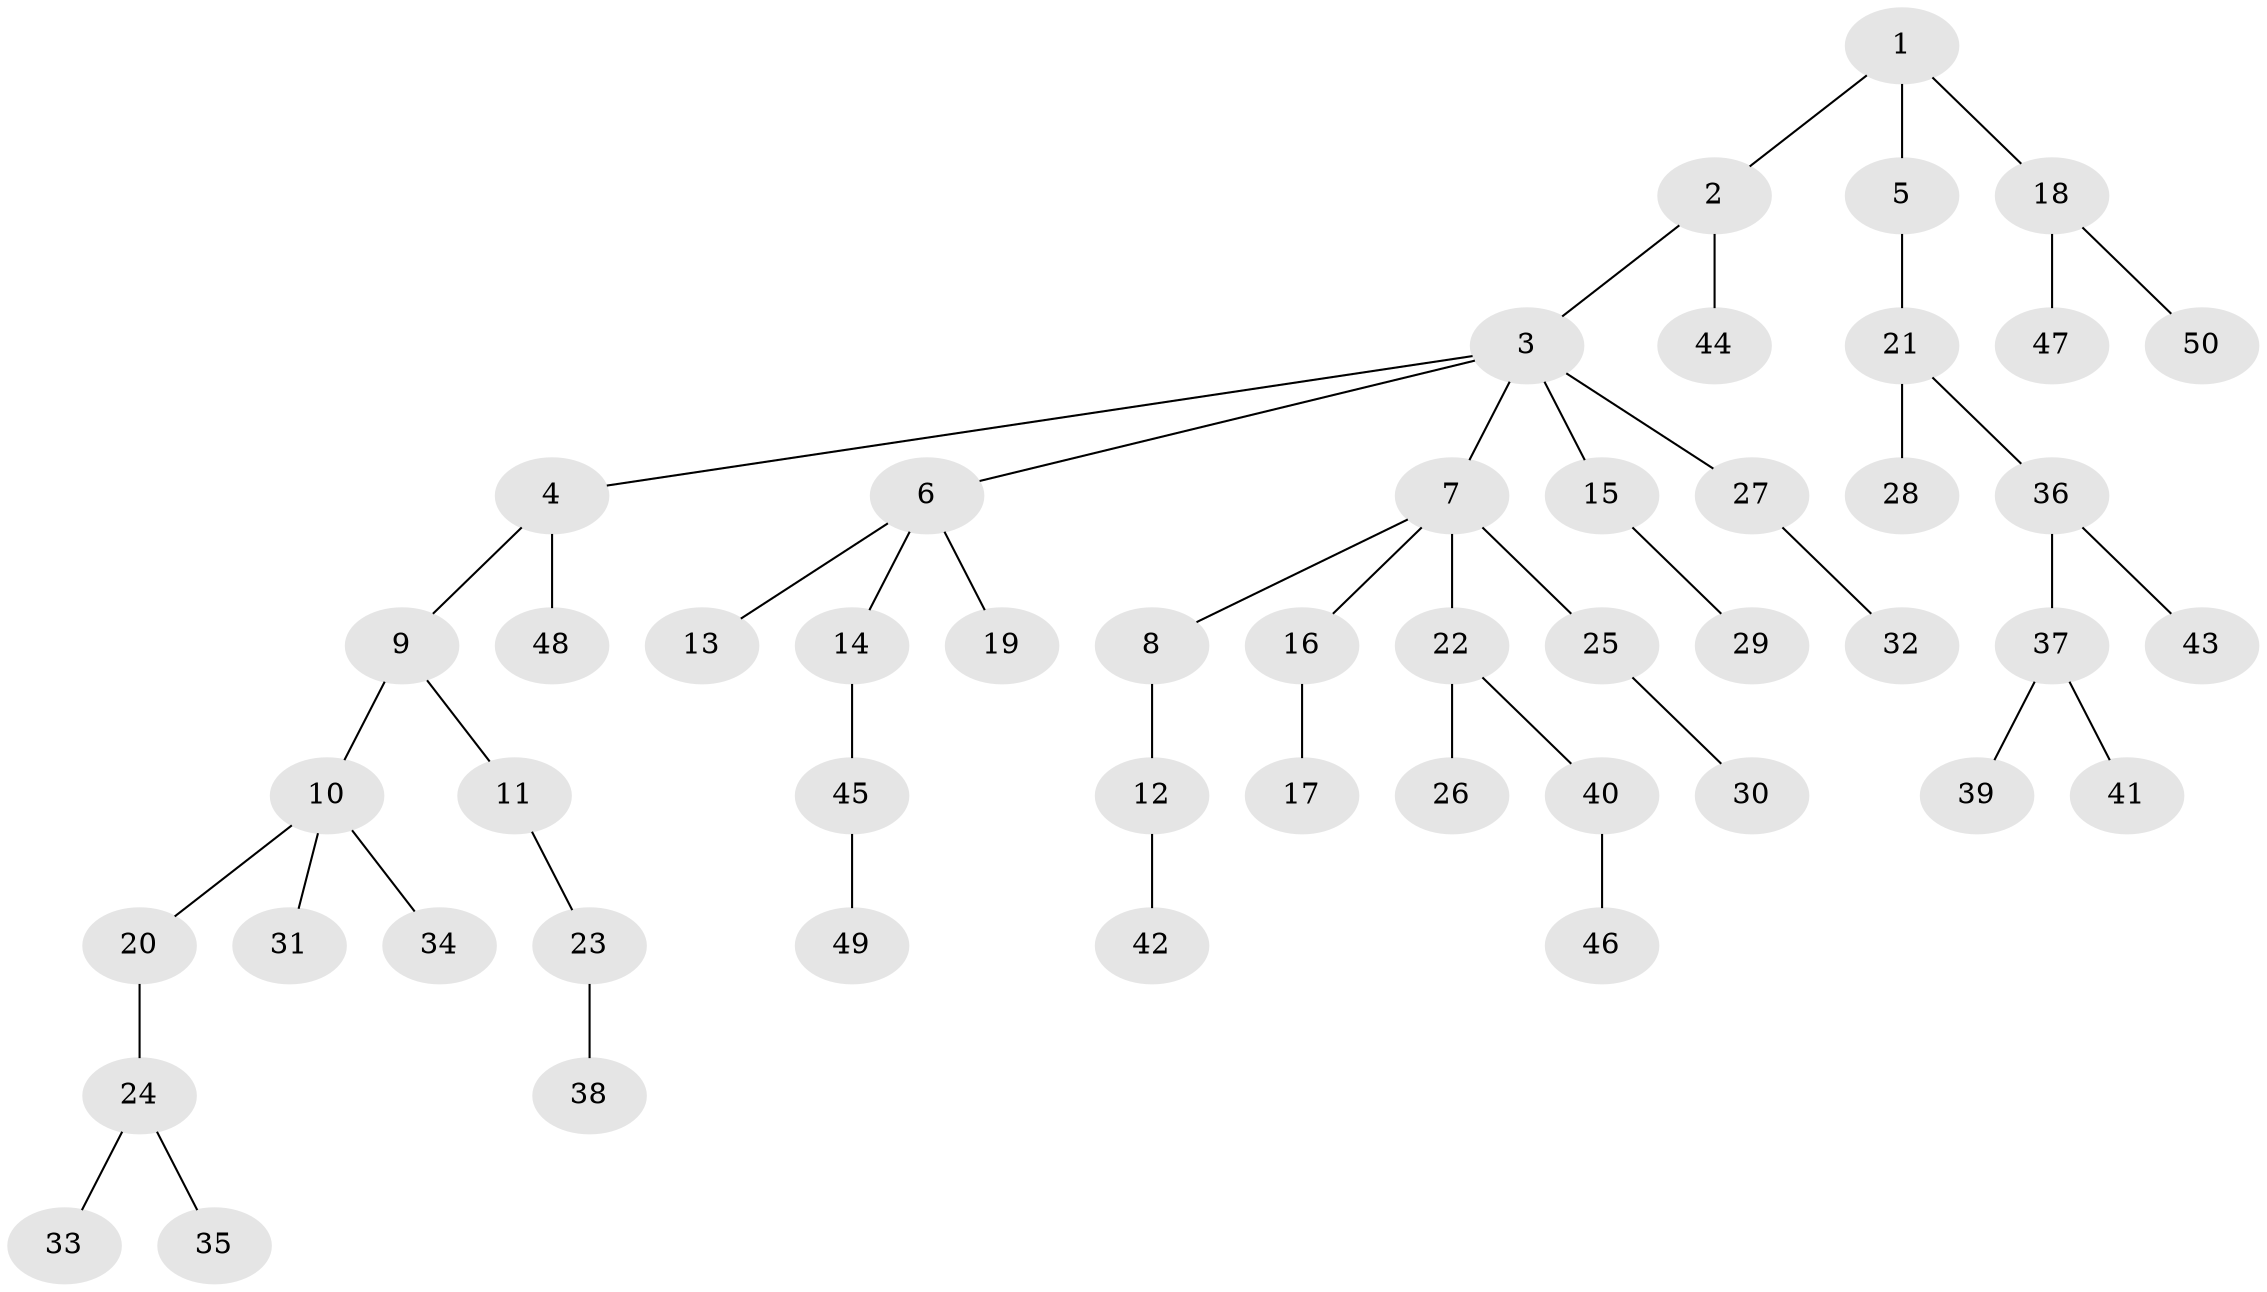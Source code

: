 // Generated by graph-tools (version 1.1) at 2025/11/02/27/25 16:11:28]
// undirected, 50 vertices, 49 edges
graph export_dot {
graph [start="1"]
  node [color=gray90,style=filled];
  1;
  2;
  3;
  4;
  5;
  6;
  7;
  8;
  9;
  10;
  11;
  12;
  13;
  14;
  15;
  16;
  17;
  18;
  19;
  20;
  21;
  22;
  23;
  24;
  25;
  26;
  27;
  28;
  29;
  30;
  31;
  32;
  33;
  34;
  35;
  36;
  37;
  38;
  39;
  40;
  41;
  42;
  43;
  44;
  45;
  46;
  47;
  48;
  49;
  50;
  1 -- 2;
  1 -- 5;
  1 -- 18;
  2 -- 3;
  2 -- 44;
  3 -- 4;
  3 -- 6;
  3 -- 7;
  3 -- 15;
  3 -- 27;
  4 -- 9;
  4 -- 48;
  5 -- 21;
  6 -- 13;
  6 -- 14;
  6 -- 19;
  7 -- 8;
  7 -- 16;
  7 -- 22;
  7 -- 25;
  8 -- 12;
  9 -- 10;
  9 -- 11;
  10 -- 20;
  10 -- 31;
  10 -- 34;
  11 -- 23;
  12 -- 42;
  14 -- 45;
  15 -- 29;
  16 -- 17;
  18 -- 47;
  18 -- 50;
  20 -- 24;
  21 -- 28;
  21 -- 36;
  22 -- 26;
  22 -- 40;
  23 -- 38;
  24 -- 33;
  24 -- 35;
  25 -- 30;
  27 -- 32;
  36 -- 37;
  36 -- 43;
  37 -- 39;
  37 -- 41;
  40 -- 46;
  45 -- 49;
}
